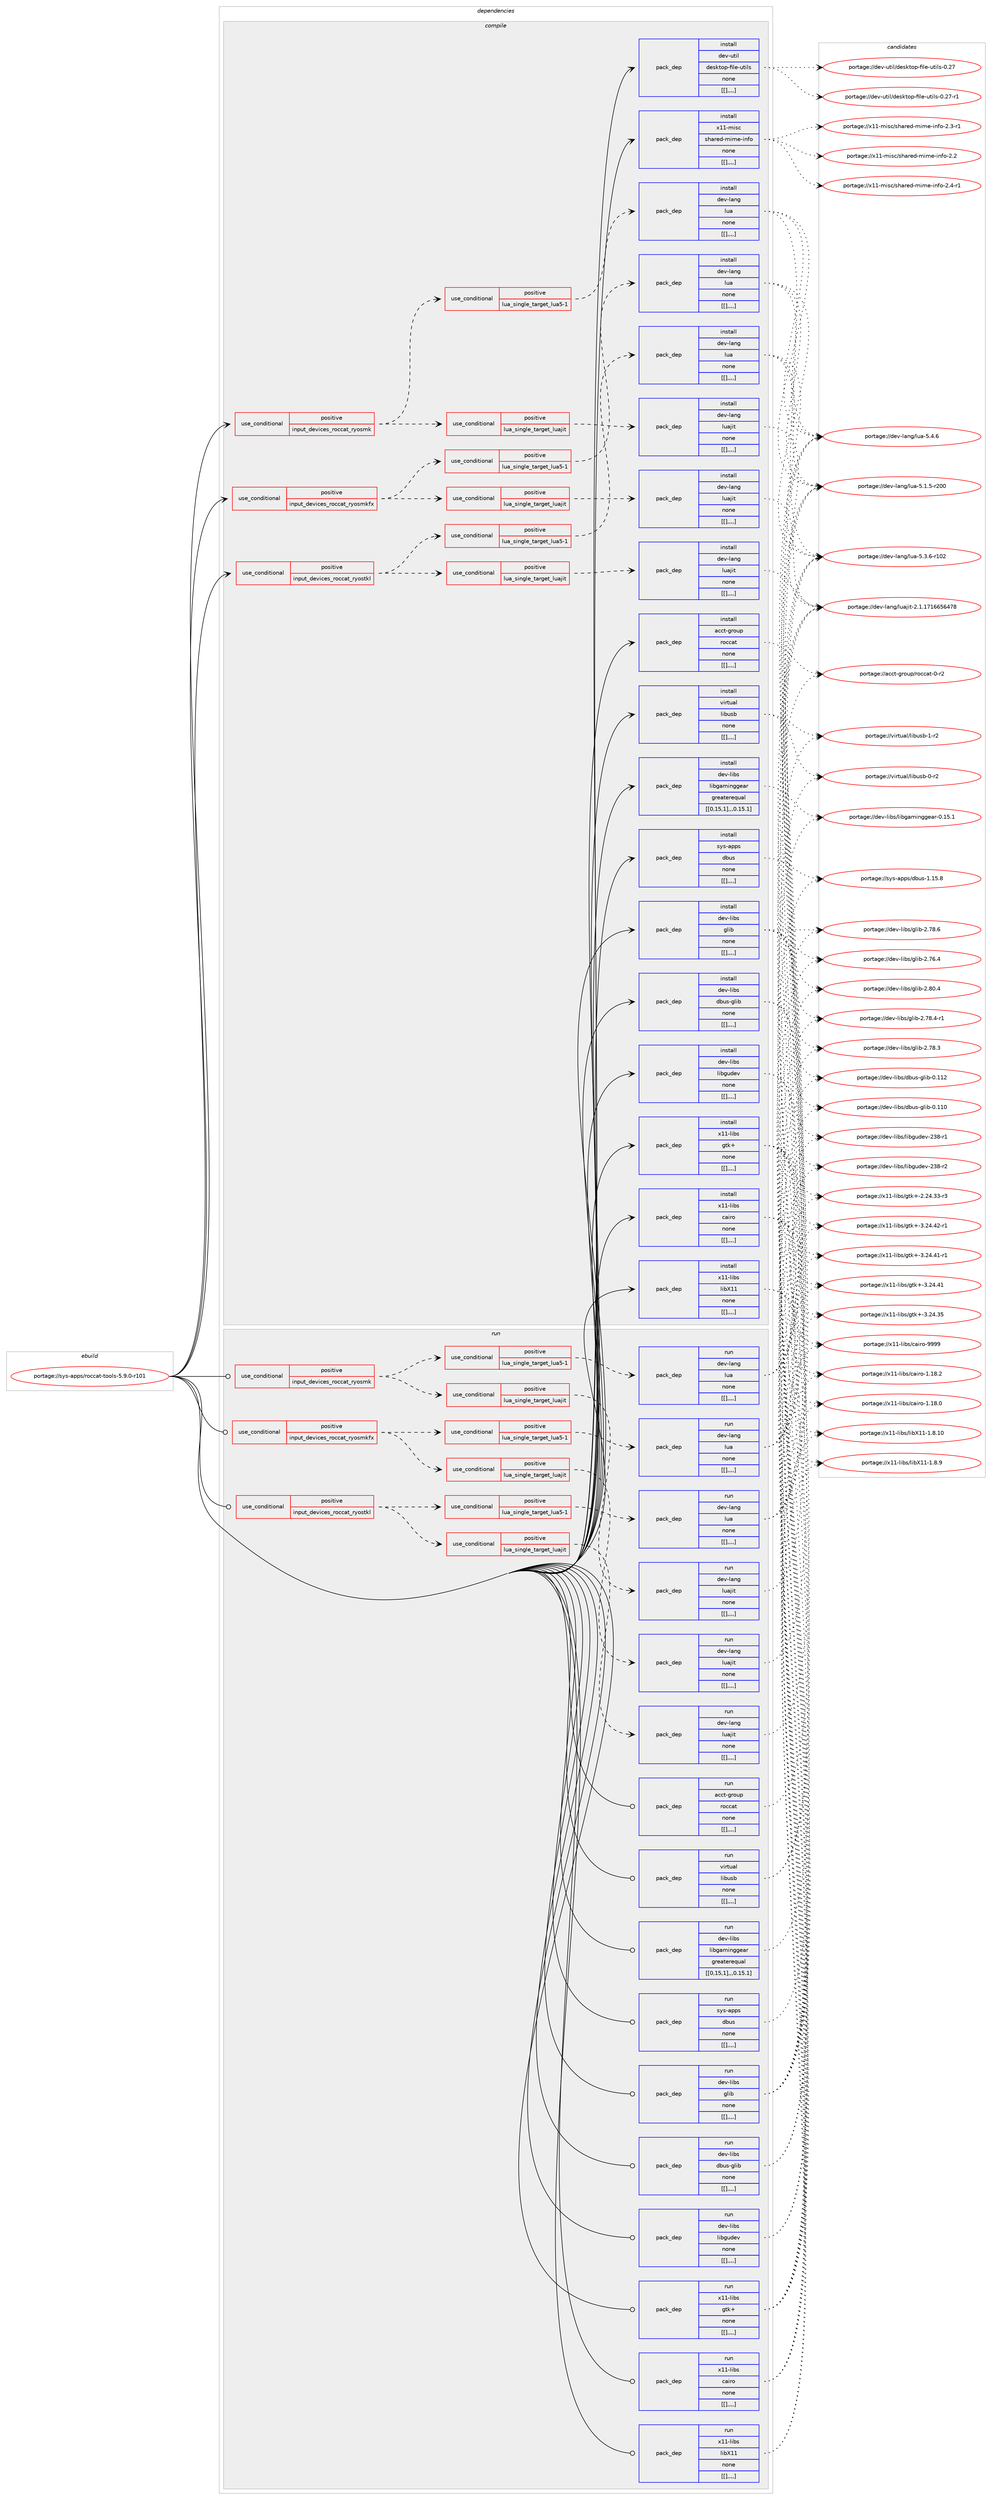 digraph prolog {

# *************
# Graph options
# *************

newrank=true;
concentrate=true;
compound=true;
graph [rankdir=LR,fontname=Helvetica,fontsize=10,ranksep=1.5];#, ranksep=2.5, nodesep=0.2];
edge  [arrowhead=vee];
node  [fontname=Helvetica,fontsize=10];

# **********
# The ebuild
# **********

subgraph cluster_leftcol {
color=gray;
label=<<i>ebuild</i>>;
id [label="portage://sys-apps/roccat-tools-5.9.0-r101", color=red, width=4, href="../sys-apps/roccat-tools-5.9.0-r101.svg"];
}

# ****************
# The dependencies
# ****************

subgraph cluster_midcol {
color=gray;
label=<<i>dependencies</i>>;
subgraph cluster_compile {
fillcolor="#eeeeee";
style=filled;
label=<<i>compile</i>>;
subgraph cond115812 {
dependency438999 [label=<<TABLE BORDER="0" CELLBORDER="1" CELLSPACING="0" CELLPADDING="4"><TR><TD ROWSPAN="3" CELLPADDING="10">use_conditional</TD></TR><TR><TD>positive</TD></TR><TR><TD>input_devices_roccat_ryosmk</TD></TR></TABLE>>, shape=none, color=red];
subgraph cond115813 {
dependency439000 [label=<<TABLE BORDER="0" CELLBORDER="1" CELLSPACING="0" CELLPADDING="4"><TR><TD ROWSPAN="3" CELLPADDING="10">use_conditional</TD></TR><TR><TD>positive</TD></TR><TR><TD>lua_single_target_luajit</TD></TR></TABLE>>, shape=none, color=red];
subgraph pack320130 {
dependency439001 [label=<<TABLE BORDER="0" CELLBORDER="1" CELLSPACING="0" CELLPADDING="4" WIDTH="220"><TR><TD ROWSPAN="6" CELLPADDING="30">pack_dep</TD></TR><TR><TD WIDTH="110">install</TD></TR><TR><TD>dev-lang</TD></TR><TR><TD>luajit</TD></TR><TR><TD>none</TD></TR><TR><TD>[[],,,,]</TD></TR></TABLE>>, shape=none, color=blue];
}
dependency439000:e -> dependency439001:w [weight=20,style="dashed",arrowhead="vee"];
}
dependency438999:e -> dependency439000:w [weight=20,style="dashed",arrowhead="vee"];
subgraph cond115814 {
dependency439002 [label=<<TABLE BORDER="0" CELLBORDER="1" CELLSPACING="0" CELLPADDING="4"><TR><TD ROWSPAN="3" CELLPADDING="10">use_conditional</TD></TR><TR><TD>positive</TD></TR><TR><TD>lua_single_target_lua5-1</TD></TR></TABLE>>, shape=none, color=red];
subgraph pack320131 {
dependency439003 [label=<<TABLE BORDER="0" CELLBORDER="1" CELLSPACING="0" CELLPADDING="4" WIDTH="220"><TR><TD ROWSPAN="6" CELLPADDING="30">pack_dep</TD></TR><TR><TD WIDTH="110">install</TD></TR><TR><TD>dev-lang</TD></TR><TR><TD>lua</TD></TR><TR><TD>none</TD></TR><TR><TD>[[],,,,]</TD></TR></TABLE>>, shape=none, color=blue];
}
dependency439002:e -> dependency439003:w [weight=20,style="dashed",arrowhead="vee"];
}
dependency438999:e -> dependency439002:w [weight=20,style="dashed",arrowhead="vee"];
}
id:e -> dependency438999:w [weight=20,style="solid",arrowhead="vee"];
subgraph cond115815 {
dependency439004 [label=<<TABLE BORDER="0" CELLBORDER="1" CELLSPACING="0" CELLPADDING="4"><TR><TD ROWSPAN="3" CELLPADDING="10">use_conditional</TD></TR><TR><TD>positive</TD></TR><TR><TD>input_devices_roccat_ryosmkfx</TD></TR></TABLE>>, shape=none, color=red];
subgraph cond115816 {
dependency439005 [label=<<TABLE BORDER="0" CELLBORDER="1" CELLSPACING="0" CELLPADDING="4"><TR><TD ROWSPAN="3" CELLPADDING="10">use_conditional</TD></TR><TR><TD>positive</TD></TR><TR><TD>lua_single_target_luajit</TD></TR></TABLE>>, shape=none, color=red];
subgraph pack320132 {
dependency439006 [label=<<TABLE BORDER="0" CELLBORDER="1" CELLSPACING="0" CELLPADDING="4" WIDTH="220"><TR><TD ROWSPAN="6" CELLPADDING="30">pack_dep</TD></TR><TR><TD WIDTH="110">install</TD></TR><TR><TD>dev-lang</TD></TR><TR><TD>luajit</TD></TR><TR><TD>none</TD></TR><TR><TD>[[],,,,]</TD></TR></TABLE>>, shape=none, color=blue];
}
dependency439005:e -> dependency439006:w [weight=20,style="dashed",arrowhead="vee"];
}
dependency439004:e -> dependency439005:w [weight=20,style="dashed",arrowhead="vee"];
subgraph cond115817 {
dependency439007 [label=<<TABLE BORDER="0" CELLBORDER="1" CELLSPACING="0" CELLPADDING="4"><TR><TD ROWSPAN="3" CELLPADDING="10">use_conditional</TD></TR><TR><TD>positive</TD></TR><TR><TD>lua_single_target_lua5-1</TD></TR></TABLE>>, shape=none, color=red];
subgraph pack320133 {
dependency439008 [label=<<TABLE BORDER="0" CELLBORDER="1" CELLSPACING="0" CELLPADDING="4" WIDTH="220"><TR><TD ROWSPAN="6" CELLPADDING="30">pack_dep</TD></TR><TR><TD WIDTH="110">install</TD></TR><TR><TD>dev-lang</TD></TR><TR><TD>lua</TD></TR><TR><TD>none</TD></TR><TR><TD>[[],,,,]</TD></TR></TABLE>>, shape=none, color=blue];
}
dependency439007:e -> dependency439008:w [weight=20,style="dashed",arrowhead="vee"];
}
dependency439004:e -> dependency439007:w [weight=20,style="dashed",arrowhead="vee"];
}
id:e -> dependency439004:w [weight=20,style="solid",arrowhead="vee"];
subgraph cond115818 {
dependency439009 [label=<<TABLE BORDER="0" CELLBORDER="1" CELLSPACING="0" CELLPADDING="4"><TR><TD ROWSPAN="3" CELLPADDING="10">use_conditional</TD></TR><TR><TD>positive</TD></TR><TR><TD>input_devices_roccat_ryostkl</TD></TR></TABLE>>, shape=none, color=red];
subgraph cond115819 {
dependency439010 [label=<<TABLE BORDER="0" CELLBORDER="1" CELLSPACING="0" CELLPADDING="4"><TR><TD ROWSPAN="3" CELLPADDING="10">use_conditional</TD></TR><TR><TD>positive</TD></TR><TR><TD>lua_single_target_luajit</TD></TR></TABLE>>, shape=none, color=red];
subgraph pack320134 {
dependency439011 [label=<<TABLE BORDER="0" CELLBORDER="1" CELLSPACING="0" CELLPADDING="4" WIDTH="220"><TR><TD ROWSPAN="6" CELLPADDING="30">pack_dep</TD></TR><TR><TD WIDTH="110">install</TD></TR><TR><TD>dev-lang</TD></TR><TR><TD>luajit</TD></TR><TR><TD>none</TD></TR><TR><TD>[[],,,,]</TD></TR></TABLE>>, shape=none, color=blue];
}
dependency439010:e -> dependency439011:w [weight=20,style="dashed",arrowhead="vee"];
}
dependency439009:e -> dependency439010:w [weight=20,style="dashed",arrowhead="vee"];
subgraph cond115820 {
dependency439012 [label=<<TABLE BORDER="0" CELLBORDER="1" CELLSPACING="0" CELLPADDING="4"><TR><TD ROWSPAN="3" CELLPADDING="10">use_conditional</TD></TR><TR><TD>positive</TD></TR><TR><TD>lua_single_target_lua5-1</TD></TR></TABLE>>, shape=none, color=red];
subgraph pack320135 {
dependency439013 [label=<<TABLE BORDER="0" CELLBORDER="1" CELLSPACING="0" CELLPADDING="4" WIDTH="220"><TR><TD ROWSPAN="6" CELLPADDING="30">pack_dep</TD></TR><TR><TD WIDTH="110">install</TD></TR><TR><TD>dev-lang</TD></TR><TR><TD>lua</TD></TR><TR><TD>none</TD></TR><TR><TD>[[],,,,]</TD></TR></TABLE>>, shape=none, color=blue];
}
dependency439012:e -> dependency439013:w [weight=20,style="dashed",arrowhead="vee"];
}
dependency439009:e -> dependency439012:w [weight=20,style="dashed",arrowhead="vee"];
}
id:e -> dependency439009:w [weight=20,style="solid",arrowhead="vee"];
subgraph pack320136 {
dependency439014 [label=<<TABLE BORDER="0" CELLBORDER="1" CELLSPACING="0" CELLPADDING="4" WIDTH="220"><TR><TD ROWSPAN="6" CELLPADDING="30">pack_dep</TD></TR><TR><TD WIDTH="110">install</TD></TR><TR><TD>acct-group</TD></TR><TR><TD>roccat</TD></TR><TR><TD>none</TD></TR><TR><TD>[[],,,,]</TD></TR></TABLE>>, shape=none, color=blue];
}
id:e -> dependency439014:w [weight=20,style="solid",arrowhead="vee"];
subgraph pack320137 {
dependency439015 [label=<<TABLE BORDER="0" CELLBORDER="1" CELLSPACING="0" CELLPADDING="4" WIDTH="220"><TR><TD ROWSPAN="6" CELLPADDING="30">pack_dep</TD></TR><TR><TD WIDTH="110">install</TD></TR><TR><TD>dev-libs</TD></TR><TR><TD>dbus-glib</TD></TR><TR><TD>none</TD></TR><TR><TD>[[],,,,]</TD></TR></TABLE>>, shape=none, color=blue];
}
id:e -> dependency439015:w [weight=20,style="solid",arrowhead="vee"];
subgraph pack320138 {
dependency439016 [label=<<TABLE BORDER="0" CELLBORDER="1" CELLSPACING="0" CELLPADDING="4" WIDTH="220"><TR><TD ROWSPAN="6" CELLPADDING="30">pack_dep</TD></TR><TR><TD WIDTH="110">install</TD></TR><TR><TD>dev-libs</TD></TR><TR><TD>glib</TD></TR><TR><TD>none</TD></TR><TR><TD>[[],,,,]</TD></TR></TABLE>>, shape=none, color=blue];
}
id:e -> dependency439016:w [weight=20,style="solid",arrowhead="vee"];
subgraph pack320139 {
dependency439017 [label=<<TABLE BORDER="0" CELLBORDER="1" CELLSPACING="0" CELLPADDING="4" WIDTH="220"><TR><TD ROWSPAN="6" CELLPADDING="30">pack_dep</TD></TR><TR><TD WIDTH="110">install</TD></TR><TR><TD>dev-libs</TD></TR><TR><TD>libgaminggear</TD></TR><TR><TD>greaterequal</TD></TR><TR><TD>[[0,15,1],,,0.15.1]</TD></TR></TABLE>>, shape=none, color=blue];
}
id:e -> dependency439017:w [weight=20,style="solid",arrowhead="vee"];
subgraph pack320140 {
dependency439018 [label=<<TABLE BORDER="0" CELLBORDER="1" CELLSPACING="0" CELLPADDING="4" WIDTH="220"><TR><TD ROWSPAN="6" CELLPADDING="30">pack_dep</TD></TR><TR><TD WIDTH="110">install</TD></TR><TR><TD>dev-libs</TD></TR><TR><TD>libgudev</TD></TR><TR><TD>none</TD></TR><TR><TD>[[],,,,]</TD></TR></TABLE>>, shape=none, color=blue];
}
id:e -> dependency439018:w [weight=20,style="solid",arrowhead="vee"];
subgraph pack320141 {
dependency439019 [label=<<TABLE BORDER="0" CELLBORDER="1" CELLSPACING="0" CELLPADDING="4" WIDTH="220"><TR><TD ROWSPAN="6" CELLPADDING="30">pack_dep</TD></TR><TR><TD WIDTH="110">install</TD></TR><TR><TD>dev-util</TD></TR><TR><TD>desktop-file-utils</TD></TR><TR><TD>none</TD></TR><TR><TD>[[],,,,]</TD></TR></TABLE>>, shape=none, color=blue];
}
id:e -> dependency439019:w [weight=20,style="solid",arrowhead="vee"];
subgraph pack320142 {
dependency439020 [label=<<TABLE BORDER="0" CELLBORDER="1" CELLSPACING="0" CELLPADDING="4" WIDTH="220"><TR><TD ROWSPAN="6" CELLPADDING="30">pack_dep</TD></TR><TR><TD WIDTH="110">install</TD></TR><TR><TD>sys-apps</TD></TR><TR><TD>dbus</TD></TR><TR><TD>none</TD></TR><TR><TD>[[],,,,]</TD></TR></TABLE>>, shape=none, color=blue];
}
id:e -> dependency439020:w [weight=20,style="solid",arrowhead="vee"];
subgraph pack320143 {
dependency439021 [label=<<TABLE BORDER="0" CELLBORDER="1" CELLSPACING="0" CELLPADDING="4" WIDTH="220"><TR><TD ROWSPAN="6" CELLPADDING="30">pack_dep</TD></TR><TR><TD WIDTH="110">install</TD></TR><TR><TD>virtual</TD></TR><TR><TD>libusb</TD></TR><TR><TD>none</TD></TR><TR><TD>[[],,,,]</TD></TR></TABLE>>, shape=none, color=blue];
}
id:e -> dependency439021:w [weight=20,style="solid",arrowhead="vee"];
subgraph pack320144 {
dependency439022 [label=<<TABLE BORDER="0" CELLBORDER="1" CELLSPACING="0" CELLPADDING="4" WIDTH="220"><TR><TD ROWSPAN="6" CELLPADDING="30">pack_dep</TD></TR><TR><TD WIDTH="110">install</TD></TR><TR><TD>x11-libs</TD></TR><TR><TD>cairo</TD></TR><TR><TD>none</TD></TR><TR><TD>[[],,,,]</TD></TR></TABLE>>, shape=none, color=blue];
}
id:e -> dependency439022:w [weight=20,style="solid",arrowhead="vee"];
subgraph pack320145 {
dependency439023 [label=<<TABLE BORDER="0" CELLBORDER="1" CELLSPACING="0" CELLPADDING="4" WIDTH="220"><TR><TD ROWSPAN="6" CELLPADDING="30">pack_dep</TD></TR><TR><TD WIDTH="110">install</TD></TR><TR><TD>x11-libs</TD></TR><TR><TD>gtk+</TD></TR><TR><TD>none</TD></TR><TR><TD>[[],,,,]</TD></TR></TABLE>>, shape=none, color=blue];
}
id:e -> dependency439023:w [weight=20,style="solid",arrowhead="vee"];
subgraph pack320146 {
dependency439024 [label=<<TABLE BORDER="0" CELLBORDER="1" CELLSPACING="0" CELLPADDING="4" WIDTH="220"><TR><TD ROWSPAN="6" CELLPADDING="30">pack_dep</TD></TR><TR><TD WIDTH="110">install</TD></TR><TR><TD>x11-libs</TD></TR><TR><TD>libX11</TD></TR><TR><TD>none</TD></TR><TR><TD>[[],,,,]</TD></TR></TABLE>>, shape=none, color=blue];
}
id:e -> dependency439024:w [weight=20,style="solid",arrowhead="vee"];
subgraph pack320147 {
dependency439025 [label=<<TABLE BORDER="0" CELLBORDER="1" CELLSPACING="0" CELLPADDING="4" WIDTH="220"><TR><TD ROWSPAN="6" CELLPADDING="30">pack_dep</TD></TR><TR><TD WIDTH="110">install</TD></TR><TR><TD>x11-misc</TD></TR><TR><TD>shared-mime-info</TD></TR><TR><TD>none</TD></TR><TR><TD>[[],,,,]</TD></TR></TABLE>>, shape=none, color=blue];
}
id:e -> dependency439025:w [weight=20,style="solid",arrowhead="vee"];
}
subgraph cluster_compileandrun {
fillcolor="#eeeeee";
style=filled;
label=<<i>compile and run</i>>;
}
subgraph cluster_run {
fillcolor="#eeeeee";
style=filled;
label=<<i>run</i>>;
subgraph cond115821 {
dependency439026 [label=<<TABLE BORDER="0" CELLBORDER="1" CELLSPACING="0" CELLPADDING="4"><TR><TD ROWSPAN="3" CELLPADDING="10">use_conditional</TD></TR><TR><TD>positive</TD></TR><TR><TD>input_devices_roccat_ryosmk</TD></TR></TABLE>>, shape=none, color=red];
subgraph cond115822 {
dependency439027 [label=<<TABLE BORDER="0" CELLBORDER="1" CELLSPACING="0" CELLPADDING="4"><TR><TD ROWSPAN="3" CELLPADDING="10">use_conditional</TD></TR><TR><TD>positive</TD></TR><TR><TD>lua_single_target_luajit</TD></TR></TABLE>>, shape=none, color=red];
subgraph pack320148 {
dependency439028 [label=<<TABLE BORDER="0" CELLBORDER="1" CELLSPACING="0" CELLPADDING="4" WIDTH="220"><TR><TD ROWSPAN="6" CELLPADDING="30">pack_dep</TD></TR><TR><TD WIDTH="110">run</TD></TR><TR><TD>dev-lang</TD></TR><TR><TD>luajit</TD></TR><TR><TD>none</TD></TR><TR><TD>[[],,,,]</TD></TR></TABLE>>, shape=none, color=blue];
}
dependency439027:e -> dependency439028:w [weight=20,style="dashed",arrowhead="vee"];
}
dependency439026:e -> dependency439027:w [weight=20,style="dashed",arrowhead="vee"];
subgraph cond115823 {
dependency439029 [label=<<TABLE BORDER="0" CELLBORDER="1" CELLSPACING="0" CELLPADDING="4"><TR><TD ROWSPAN="3" CELLPADDING="10">use_conditional</TD></TR><TR><TD>positive</TD></TR><TR><TD>lua_single_target_lua5-1</TD></TR></TABLE>>, shape=none, color=red];
subgraph pack320149 {
dependency439030 [label=<<TABLE BORDER="0" CELLBORDER="1" CELLSPACING="0" CELLPADDING="4" WIDTH="220"><TR><TD ROWSPAN="6" CELLPADDING="30">pack_dep</TD></TR><TR><TD WIDTH="110">run</TD></TR><TR><TD>dev-lang</TD></TR><TR><TD>lua</TD></TR><TR><TD>none</TD></TR><TR><TD>[[],,,,]</TD></TR></TABLE>>, shape=none, color=blue];
}
dependency439029:e -> dependency439030:w [weight=20,style="dashed",arrowhead="vee"];
}
dependency439026:e -> dependency439029:w [weight=20,style="dashed",arrowhead="vee"];
}
id:e -> dependency439026:w [weight=20,style="solid",arrowhead="odot"];
subgraph cond115824 {
dependency439031 [label=<<TABLE BORDER="0" CELLBORDER="1" CELLSPACING="0" CELLPADDING="4"><TR><TD ROWSPAN="3" CELLPADDING="10">use_conditional</TD></TR><TR><TD>positive</TD></TR><TR><TD>input_devices_roccat_ryosmkfx</TD></TR></TABLE>>, shape=none, color=red];
subgraph cond115825 {
dependency439032 [label=<<TABLE BORDER="0" CELLBORDER="1" CELLSPACING="0" CELLPADDING="4"><TR><TD ROWSPAN="3" CELLPADDING="10">use_conditional</TD></TR><TR><TD>positive</TD></TR><TR><TD>lua_single_target_luajit</TD></TR></TABLE>>, shape=none, color=red];
subgraph pack320150 {
dependency439033 [label=<<TABLE BORDER="0" CELLBORDER="1" CELLSPACING="0" CELLPADDING="4" WIDTH="220"><TR><TD ROWSPAN="6" CELLPADDING="30">pack_dep</TD></TR><TR><TD WIDTH="110">run</TD></TR><TR><TD>dev-lang</TD></TR><TR><TD>luajit</TD></TR><TR><TD>none</TD></TR><TR><TD>[[],,,,]</TD></TR></TABLE>>, shape=none, color=blue];
}
dependency439032:e -> dependency439033:w [weight=20,style="dashed",arrowhead="vee"];
}
dependency439031:e -> dependency439032:w [weight=20,style="dashed",arrowhead="vee"];
subgraph cond115826 {
dependency439034 [label=<<TABLE BORDER="0" CELLBORDER="1" CELLSPACING="0" CELLPADDING="4"><TR><TD ROWSPAN="3" CELLPADDING="10">use_conditional</TD></TR><TR><TD>positive</TD></TR><TR><TD>lua_single_target_lua5-1</TD></TR></TABLE>>, shape=none, color=red];
subgraph pack320151 {
dependency439035 [label=<<TABLE BORDER="0" CELLBORDER="1" CELLSPACING="0" CELLPADDING="4" WIDTH="220"><TR><TD ROWSPAN="6" CELLPADDING="30">pack_dep</TD></TR><TR><TD WIDTH="110">run</TD></TR><TR><TD>dev-lang</TD></TR><TR><TD>lua</TD></TR><TR><TD>none</TD></TR><TR><TD>[[],,,,]</TD></TR></TABLE>>, shape=none, color=blue];
}
dependency439034:e -> dependency439035:w [weight=20,style="dashed",arrowhead="vee"];
}
dependency439031:e -> dependency439034:w [weight=20,style="dashed",arrowhead="vee"];
}
id:e -> dependency439031:w [weight=20,style="solid",arrowhead="odot"];
subgraph cond115827 {
dependency439036 [label=<<TABLE BORDER="0" CELLBORDER="1" CELLSPACING="0" CELLPADDING="4"><TR><TD ROWSPAN="3" CELLPADDING="10">use_conditional</TD></TR><TR><TD>positive</TD></TR><TR><TD>input_devices_roccat_ryostkl</TD></TR></TABLE>>, shape=none, color=red];
subgraph cond115828 {
dependency439037 [label=<<TABLE BORDER="0" CELLBORDER="1" CELLSPACING="0" CELLPADDING="4"><TR><TD ROWSPAN="3" CELLPADDING="10">use_conditional</TD></TR><TR><TD>positive</TD></TR><TR><TD>lua_single_target_luajit</TD></TR></TABLE>>, shape=none, color=red];
subgraph pack320152 {
dependency439038 [label=<<TABLE BORDER="0" CELLBORDER="1" CELLSPACING="0" CELLPADDING="4" WIDTH="220"><TR><TD ROWSPAN="6" CELLPADDING="30">pack_dep</TD></TR><TR><TD WIDTH="110">run</TD></TR><TR><TD>dev-lang</TD></TR><TR><TD>luajit</TD></TR><TR><TD>none</TD></TR><TR><TD>[[],,,,]</TD></TR></TABLE>>, shape=none, color=blue];
}
dependency439037:e -> dependency439038:w [weight=20,style="dashed",arrowhead="vee"];
}
dependency439036:e -> dependency439037:w [weight=20,style="dashed",arrowhead="vee"];
subgraph cond115829 {
dependency439039 [label=<<TABLE BORDER="0" CELLBORDER="1" CELLSPACING="0" CELLPADDING="4"><TR><TD ROWSPAN="3" CELLPADDING="10">use_conditional</TD></TR><TR><TD>positive</TD></TR><TR><TD>lua_single_target_lua5-1</TD></TR></TABLE>>, shape=none, color=red];
subgraph pack320153 {
dependency439040 [label=<<TABLE BORDER="0" CELLBORDER="1" CELLSPACING="0" CELLPADDING="4" WIDTH="220"><TR><TD ROWSPAN="6" CELLPADDING="30">pack_dep</TD></TR><TR><TD WIDTH="110">run</TD></TR><TR><TD>dev-lang</TD></TR><TR><TD>lua</TD></TR><TR><TD>none</TD></TR><TR><TD>[[],,,,]</TD></TR></TABLE>>, shape=none, color=blue];
}
dependency439039:e -> dependency439040:w [weight=20,style="dashed",arrowhead="vee"];
}
dependency439036:e -> dependency439039:w [weight=20,style="dashed",arrowhead="vee"];
}
id:e -> dependency439036:w [weight=20,style="solid",arrowhead="odot"];
subgraph pack320154 {
dependency439041 [label=<<TABLE BORDER="0" CELLBORDER="1" CELLSPACING="0" CELLPADDING="4" WIDTH="220"><TR><TD ROWSPAN="6" CELLPADDING="30">pack_dep</TD></TR><TR><TD WIDTH="110">run</TD></TR><TR><TD>acct-group</TD></TR><TR><TD>roccat</TD></TR><TR><TD>none</TD></TR><TR><TD>[[],,,,]</TD></TR></TABLE>>, shape=none, color=blue];
}
id:e -> dependency439041:w [weight=20,style="solid",arrowhead="odot"];
subgraph pack320155 {
dependency439042 [label=<<TABLE BORDER="0" CELLBORDER="1" CELLSPACING="0" CELLPADDING="4" WIDTH="220"><TR><TD ROWSPAN="6" CELLPADDING="30">pack_dep</TD></TR><TR><TD WIDTH="110">run</TD></TR><TR><TD>dev-libs</TD></TR><TR><TD>dbus-glib</TD></TR><TR><TD>none</TD></TR><TR><TD>[[],,,,]</TD></TR></TABLE>>, shape=none, color=blue];
}
id:e -> dependency439042:w [weight=20,style="solid",arrowhead="odot"];
subgraph pack320156 {
dependency439043 [label=<<TABLE BORDER="0" CELLBORDER="1" CELLSPACING="0" CELLPADDING="4" WIDTH="220"><TR><TD ROWSPAN="6" CELLPADDING="30">pack_dep</TD></TR><TR><TD WIDTH="110">run</TD></TR><TR><TD>dev-libs</TD></TR><TR><TD>glib</TD></TR><TR><TD>none</TD></TR><TR><TD>[[],,,,]</TD></TR></TABLE>>, shape=none, color=blue];
}
id:e -> dependency439043:w [weight=20,style="solid",arrowhead="odot"];
subgraph pack320157 {
dependency439044 [label=<<TABLE BORDER="0" CELLBORDER="1" CELLSPACING="0" CELLPADDING="4" WIDTH="220"><TR><TD ROWSPAN="6" CELLPADDING="30">pack_dep</TD></TR><TR><TD WIDTH="110">run</TD></TR><TR><TD>dev-libs</TD></TR><TR><TD>libgaminggear</TD></TR><TR><TD>greaterequal</TD></TR><TR><TD>[[0,15,1],,,0.15.1]</TD></TR></TABLE>>, shape=none, color=blue];
}
id:e -> dependency439044:w [weight=20,style="solid",arrowhead="odot"];
subgraph pack320158 {
dependency439045 [label=<<TABLE BORDER="0" CELLBORDER="1" CELLSPACING="0" CELLPADDING="4" WIDTH="220"><TR><TD ROWSPAN="6" CELLPADDING="30">pack_dep</TD></TR><TR><TD WIDTH="110">run</TD></TR><TR><TD>dev-libs</TD></TR><TR><TD>libgudev</TD></TR><TR><TD>none</TD></TR><TR><TD>[[],,,,]</TD></TR></TABLE>>, shape=none, color=blue];
}
id:e -> dependency439045:w [weight=20,style="solid",arrowhead="odot"];
subgraph pack320159 {
dependency439046 [label=<<TABLE BORDER="0" CELLBORDER="1" CELLSPACING="0" CELLPADDING="4" WIDTH="220"><TR><TD ROWSPAN="6" CELLPADDING="30">pack_dep</TD></TR><TR><TD WIDTH="110">run</TD></TR><TR><TD>sys-apps</TD></TR><TR><TD>dbus</TD></TR><TR><TD>none</TD></TR><TR><TD>[[],,,,]</TD></TR></TABLE>>, shape=none, color=blue];
}
id:e -> dependency439046:w [weight=20,style="solid",arrowhead="odot"];
subgraph pack320160 {
dependency439047 [label=<<TABLE BORDER="0" CELLBORDER="1" CELLSPACING="0" CELLPADDING="4" WIDTH="220"><TR><TD ROWSPAN="6" CELLPADDING="30">pack_dep</TD></TR><TR><TD WIDTH="110">run</TD></TR><TR><TD>virtual</TD></TR><TR><TD>libusb</TD></TR><TR><TD>none</TD></TR><TR><TD>[[],,,,]</TD></TR></TABLE>>, shape=none, color=blue];
}
id:e -> dependency439047:w [weight=20,style="solid",arrowhead="odot"];
subgraph pack320161 {
dependency439048 [label=<<TABLE BORDER="0" CELLBORDER="1" CELLSPACING="0" CELLPADDING="4" WIDTH="220"><TR><TD ROWSPAN="6" CELLPADDING="30">pack_dep</TD></TR><TR><TD WIDTH="110">run</TD></TR><TR><TD>x11-libs</TD></TR><TR><TD>cairo</TD></TR><TR><TD>none</TD></TR><TR><TD>[[],,,,]</TD></TR></TABLE>>, shape=none, color=blue];
}
id:e -> dependency439048:w [weight=20,style="solid",arrowhead="odot"];
subgraph pack320162 {
dependency439049 [label=<<TABLE BORDER="0" CELLBORDER="1" CELLSPACING="0" CELLPADDING="4" WIDTH="220"><TR><TD ROWSPAN="6" CELLPADDING="30">pack_dep</TD></TR><TR><TD WIDTH="110">run</TD></TR><TR><TD>x11-libs</TD></TR><TR><TD>gtk+</TD></TR><TR><TD>none</TD></TR><TR><TD>[[],,,,]</TD></TR></TABLE>>, shape=none, color=blue];
}
id:e -> dependency439049:w [weight=20,style="solid",arrowhead="odot"];
subgraph pack320163 {
dependency439050 [label=<<TABLE BORDER="0" CELLBORDER="1" CELLSPACING="0" CELLPADDING="4" WIDTH="220"><TR><TD ROWSPAN="6" CELLPADDING="30">pack_dep</TD></TR><TR><TD WIDTH="110">run</TD></TR><TR><TD>x11-libs</TD></TR><TR><TD>libX11</TD></TR><TR><TD>none</TD></TR><TR><TD>[[],,,,]</TD></TR></TABLE>>, shape=none, color=blue];
}
id:e -> dependency439050:w [weight=20,style="solid",arrowhead="odot"];
}
}

# **************
# The candidates
# **************

subgraph cluster_choices {
rank=same;
color=gray;
label=<<i>candidates</i>>;

subgraph choice320130 {
color=black;
nodesep=1;
choice10010111845108971101034710811797106105116455046494649554954545354525556 [label="portage://dev-lang/luajit-2.1.1716656478", color=red, width=4,href="../dev-lang/luajit-2.1.1716656478.svg"];
dependency439001:e -> choice10010111845108971101034710811797106105116455046494649554954545354525556:w [style=dotted,weight="100"];
}
subgraph choice320131 {
color=black;
nodesep=1;
choice10010111845108971101034710811797455346524654 [label="portage://dev-lang/lua-5.4.6", color=red, width=4,href="../dev-lang/lua-5.4.6.svg"];
choice1001011184510897110103471081179745534651465445114494850 [label="portage://dev-lang/lua-5.3.6-r102", color=red, width=4,href="../dev-lang/lua-5.3.6-r102.svg"];
choice1001011184510897110103471081179745534649465345114504848 [label="portage://dev-lang/lua-5.1.5-r200", color=red, width=4,href="../dev-lang/lua-5.1.5-r200.svg"];
dependency439003:e -> choice10010111845108971101034710811797455346524654:w [style=dotted,weight="100"];
dependency439003:e -> choice1001011184510897110103471081179745534651465445114494850:w [style=dotted,weight="100"];
dependency439003:e -> choice1001011184510897110103471081179745534649465345114504848:w [style=dotted,weight="100"];
}
subgraph choice320132 {
color=black;
nodesep=1;
choice10010111845108971101034710811797106105116455046494649554954545354525556 [label="portage://dev-lang/luajit-2.1.1716656478", color=red, width=4,href="../dev-lang/luajit-2.1.1716656478.svg"];
dependency439006:e -> choice10010111845108971101034710811797106105116455046494649554954545354525556:w [style=dotted,weight="100"];
}
subgraph choice320133 {
color=black;
nodesep=1;
choice10010111845108971101034710811797455346524654 [label="portage://dev-lang/lua-5.4.6", color=red, width=4,href="../dev-lang/lua-5.4.6.svg"];
choice1001011184510897110103471081179745534651465445114494850 [label="portage://dev-lang/lua-5.3.6-r102", color=red, width=4,href="../dev-lang/lua-5.3.6-r102.svg"];
choice1001011184510897110103471081179745534649465345114504848 [label="portage://dev-lang/lua-5.1.5-r200", color=red, width=4,href="../dev-lang/lua-5.1.5-r200.svg"];
dependency439008:e -> choice10010111845108971101034710811797455346524654:w [style=dotted,weight="100"];
dependency439008:e -> choice1001011184510897110103471081179745534651465445114494850:w [style=dotted,weight="100"];
dependency439008:e -> choice1001011184510897110103471081179745534649465345114504848:w [style=dotted,weight="100"];
}
subgraph choice320134 {
color=black;
nodesep=1;
choice10010111845108971101034710811797106105116455046494649554954545354525556 [label="portage://dev-lang/luajit-2.1.1716656478", color=red, width=4,href="../dev-lang/luajit-2.1.1716656478.svg"];
dependency439011:e -> choice10010111845108971101034710811797106105116455046494649554954545354525556:w [style=dotted,weight="100"];
}
subgraph choice320135 {
color=black;
nodesep=1;
choice10010111845108971101034710811797455346524654 [label="portage://dev-lang/lua-5.4.6", color=red, width=4,href="../dev-lang/lua-5.4.6.svg"];
choice1001011184510897110103471081179745534651465445114494850 [label="portage://dev-lang/lua-5.3.6-r102", color=red, width=4,href="../dev-lang/lua-5.3.6-r102.svg"];
choice1001011184510897110103471081179745534649465345114504848 [label="portage://dev-lang/lua-5.1.5-r200", color=red, width=4,href="../dev-lang/lua-5.1.5-r200.svg"];
dependency439013:e -> choice10010111845108971101034710811797455346524654:w [style=dotted,weight="100"];
dependency439013:e -> choice1001011184510897110103471081179745534651465445114494850:w [style=dotted,weight="100"];
dependency439013:e -> choice1001011184510897110103471081179745534649465345114504848:w [style=dotted,weight="100"];
}
subgraph choice320136 {
color=black;
nodesep=1;
choice979999116451031141111171124711411199999711645484511450 [label="portage://acct-group/roccat-0-r2", color=red, width=4,href="../acct-group/roccat-0-r2.svg"];
dependency439014:e -> choice979999116451031141111171124711411199999711645484511450:w [style=dotted,weight="100"];
}
subgraph choice320137 {
color=black;
nodesep=1;
choice100101118451081059811547100981171154510310810598454846494950 [label="portage://dev-libs/dbus-glib-0.112", color=red, width=4,href="../dev-libs/dbus-glib-0.112.svg"];
choice100101118451081059811547100981171154510310810598454846494948 [label="portage://dev-libs/dbus-glib-0.110", color=red, width=4,href="../dev-libs/dbus-glib-0.110.svg"];
dependency439015:e -> choice100101118451081059811547100981171154510310810598454846494950:w [style=dotted,weight="100"];
dependency439015:e -> choice100101118451081059811547100981171154510310810598454846494948:w [style=dotted,weight="100"];
}
subgraph choice320138 {
color=black;
nodesep=1;
choice1001011184510810598115471031081059845504656484652 [label="portage://dev-libs/glib-2.80.4", color=red, width=4,href="../dev-libs/glib-2.80.4.svg"];
choice1001011184510810598115471031081059845504655564654 [label="portage://dev-libs/glib-2.78.6", color=red, width=4,href="../dev-libs/glib-2.78.6.svg"];
choice10010111845108105981154710310810598455046555646524511449 [label="portage://dev-libs/glib-2.78.4-r1", color=red, width=4,href="../dev-libs/glib-2.78.4-r1.svg"];
choice1001011184510810598115471031081059845504655564651 [label="portage://dev-libs/glib-2.78.3", color=red, width=4,href="../dev-libs/glib-2.78.3.svg"];
choice1001011184510810598115471031081059845504655544652 [label="portage://dev-libs/glib-2.76.4", color=red, width=4,href="../dev-libs/glib-2.76.4.svg"];
dependency439016:e -> choice1001011184510810598115471031081059845504656484652:w [style=dotted,weight="100"];
dependency439016:e -> choice1001011184510810598115471031081059845504655564654:w [style=dotted,weight="100"];
dependency439016:e -> choice10010111845108105981154710310810598455046555646524511449:w [style=dotted,weight="100"];
dependency439016:e -> choice1001011184510810598115471031081059845504655564651:w [style=dotted,weight="100"];
dependency439016:e -> choice1001011184510810598115471031081059845504655544652:w [style=dotted,weight="100"];
}
subgraph choice320139 {
color=black;
nodesep=1;
choice10010111845108105981154710810598103971091051101031031019711445484649534649 [label="portage://dev-libs/libgaminggear-0.15.1", color=red, width=4,href="../dev-libs/libgaminggear-0.15.1.svg"];
dependency439017:e -> choice10010111845108105981154710810598103971091051101031031019711445484649534649:w [style=dotted,weight="100"];
}
subgraph choice320140 {
color=black;
nodesep=1;
choice10010111845108105981154710810598103117100101118455051564511450 [label="portage://dev-libs/libgudev-238-r2", color=red, width=4,href="../dev-libs/libgudev-238-r2.svg"];
choice10010111845108105981154710810598103117100101118455051564511449 [label="portage://dev-libs/libgudev-238-r1", color=red, width=4,href="../dev-libs/libgudev-238-r1.svg"];
dependency439018:e -> choice10010111845108105981154710810598103117100101118455051564511450:w [style=dotted,weight="100"];
dependency439018:e -> choice10010111845108105981154710810598103117100101118455051564511449:w [style=dotted,weight="100"];
}
subgraph choice320141 {
color=black;
nodesep=1;
choice1001011184511711610510847100101115107116111112451021051081014511711610510811545484650554511449 [label="portage://dev-util/desktop-file-utils-0.27-r1", color=red, width=4,href="../dev-util/desktop-file-utils-0.27-r1.svg"];
choice100101118451171161051084710010111510711611111245102105108101451171161051081154548465055 [label="portage://dev-util/desktop-file-utils-0.27", color=red, width=4,href="../dev-util/desktop-file-utils-0.27.svg"];
dependency439019:e -> choice1001011184511711610510847100101115107116111112451021051081014511711610510811545484650554511449:w [style=dotted,weight="100"];
dependency439019:e -> choice100101118451171161051084710010111510711611111245102105108101451171161051081154548465055:w [style=dotted,weight="100"];
}
subgraph choice320142 {
color=black;
nodesep=1;
choice1151211154597112112115471009811711545494649534656 [label="portage://sys-apps/dbus-1.15.8", color=red, width=4,href="../sys-apps/dbus-1.15.8.svg"];
dependency439020:e -> choice1151211154597112112115471009811711545494649534656:w [style=dotted,weight="100"];
}
subgraph choice320143 {
color=black;
nodesep=1;
choice1181051141161179710847108105981171159845494511450 [label="portage://virtual/libusb-1-r2", color=red, width=4,href="../virtual/libusb-1-r2.svg"];
choice1181051141161179710847108105981171159845484511450 [label="portage://virtual/libusb-0-r2", color=red, width=4,href="../virtual/libusb-0-r2.svg"];
dependency439021:e -> choice1181051141161179710847108105981171159845494511450:w [style=dotted,weight="100"];
dependency439021:e -> choice1181051141161179710847108105981171159845484511450:w [style=dotted,weight="100"];
}
subgraph choice320144 {
color=black;
nodesep=1;
choice120494945108105981154799971051141114557575757 [label="portage://x11-libs/cairo-9999", color=red, width=4,href="../x11-libs/cairo-9999.svg"];
choice1204949451081059811547999710511411145494649564650 [label="portage://x11-libs/cairo-1.18.2", color=red, width=4,href="../x11-libs/cairo-1.18.2.svg"];
choice1204949451081059811547999710511411145494649564648 [label="portage://x11-libs/cairo-1.18.0", color=red, width=4,href="../x11-libs/cairo-1.18.0.svg"];
dependency439022:e -> choice120494945108105981154799971051141114557575757:w [style=dotted,weight="100"];
dependency439022:e -> choice1204949451081059811547999710511411145494649564650:w [style=dotted,weight="100"];
dependency439022:e -> choice1204949451081059811547999710511411145494649564648:w [style=dotted,weight="100"];
}
subgraph choice320145 {
color=black;
nodesep=1;
choice12049494510810598115471031161074345514650524652504511449 [label="portage://x11-libs/gtk+-3.24.42-r1", color=red, width=4,href="../x11-libs/gtk+-3.24.42-r1.svg"];
choice12049494510810598115471031161074345514650524652494511449 [label="portage://x11-libs/gtk+-3.24.41-r1", color=red, width=4,href="../x11-libs/gtk+-3.24.41-r1.svg"];
choice1204949451081059811547103116107434551465052465249 [label="portage://x11-libs/gtk+-3.24.41", color=red, width=4,href="../x11-libs/gtk+-3.24.41.svg"];
choice1204949451081059811547103116107434551465052465153 [label="portage://x11-libs/gtk+-3.24.35", color=red, width=4,href="../x11-libs/gtk+-3.24.35.svg"];
choice12049494510810598115471031161074345504650524651514511451 [label="portage://x11-libs/gtk+-2.24.33-r3", color=red, width=4,href="../x11-libs/gtk+-2.24.33-r3.svg"];
dependency439023:e -> choice12049494510810598115471031161074345514650524652504511449:w [style=dotted,weight="100"];
dependency439023:e -> choice12049494510810598115471031161074345514650524652494511449:w [style=dotted,weight="100"];
dependency439023:e -> choice1204949451081059811547103116107434551465052465249:w [style=dotted,weight="100"];
dependency439023:e -> choice1204949451081059811547103116107434551465052465153:w [style=dotted,weight="100"];
dependency439023:e -> choice12049494510810598115471031161074345504650524651514511451:w [style=dotted,weight="100"];
}
subgraph choice320146 {
color=black;
nodesep=1;
choice12049494510810598115471081059888494945494656464948 [label="portage://x11-libs/libX11-1.8.10", color=red, width=4,href="../x11-libs/libX11-1.8.10.svg"];
choice120494945108105981154710810598884949454946564657 [label="portage://x11-libs/libX11-1.8.9", color=red, width=4,href="../x11-libs/libX11-1.8.9.svg"];
dependency439024:e -> choice12049494510810598115471081059888494945494656464948:w [style=dotted,weight="100"];
dependency439024:e -> choice120494945108105981154710810598884949454946564657:w [style=dotted,weight="100"];
}
subgraph choice320147 {
color=black;
nodesep=1;
choice1204949451091051159947115104971141011004510910510910145105110102111455046524511449 [label="portage://x11-misc/shared-mime-info-2.4-r1", color=red, width=4,href="../x11-misc/shared-mime-info-2.4-r1.svg"];
choice1204949451091051159947115104971141011004510910510910145105110102111455046514511449 [label="portage://x11-misc/shared-mime-info-2.3-r1", color=red, width=4,href="../x11-misc/shared-mime-info-2.3-r1.svg"];
choice120494945109105115994711510497114101100451091051091014510511010211145504650 [label="portage://x11-misc/shared-mime-info-2.2", color=red, width=4,href="../x11-misc/shared-mime-info-2.2.svg"];
dependency439025:e -> choice1204949451091051159947115104971141011004510910510910145105110102111455046524511449:w [style=dotted,weight="100"];
dependency439025:e -> choice1204949451091051159947115104971141011004510910510910145105110102111455046514511449:w [style=dotted,weight="100"];
dependency439025:e -> choice120494945109105115994711510497114101100451091051091014510511010211145504650:w [style=dotted,weight="100"];
}
subgraph choice320148 {
color=black;
nodesep=1;
choice10010111845108971101034710811797106105116455046494649554954545354525556 [label="portage://dev-lang/luajit-2.1.1716656478", color=red, width=4,href="../dev-lang/luajit-2.1.1716656478.svg"];
dependency439028:e -> choice10010111845108971101034710811797106105116455046494649554954545354525556:w [style=dotted,weight="100"];
}
subgraph choice320149 {
color=black;
nodesep=1;
choice10010111845108971101034710811797455346524654 [label="portage://dev-lang/lua-5.4.6", color=red, width=4,href="../dev-lang/lua-5.4.6.svg"];
choice1001011184510897110103471081179745534651465445114494850 [label="portage://dev-lang/lua-5.3.6-r102", color=red, width=4,href="../dev-lang/lua-5.3.6-r102.svg"];
choice1001011184510897110103471081179745534649465345114504848 [label="portage://dev-lang/lua-5.1.5-r200", color=red, width=4,href="../dev-lang/lua-5.1.5-r200.svg"];
dependency439030:e -> choice10010111845108971101034710811797455346524654:w [style=dotted,weight="100"];
dependency439030:e -> choice1001011184510897110103471081179745534651465445114494850:w [style=dotted,weight="100"];
dependency439030:e -> choice1001011184510897110103471081179745534649465345114504848:w [style=dotted,weight="100"];
}
subgraph choice320150 {
color=black;
nodesep=1;
choice10010111845108971101034710811797106105116455046494649554954545354525556 [label="portage://dev-lang/luajit-2.1.1716656478", color=red, width=4,href="../dev-lang/luajit-2.1.1716656478.svg"];
dependency439033:e -> choice10010111845108971101034710811797106105116455046494649554954545354525556:w [style=dotted,weight="100"];
}
subgraph choice320151 {
color=black;
nodesep=1;
choice10010111845108971101034710811797455346524654 [label="portage://dev-lang/lua-5.4.6", color=red, width=4,href="../dev-lang/lua-5.4.6.svg"];
choice1001011184510897110103471081179745534651465445114494850 [label="portage://dev-lang/lua-5.3.6-r102", color=red, width=4,href="../dev-lang/lua-5.3.6-r102.svg"];
choice1001011184510897110103471081179745534649465345114504848 [label="portage://dev-lang/lua-5.1.5-r200", color=red, width=4,href="../dev-lang/lua-5.1.5-r200.svg"];
dependency439035:e -> choice10010111845108971101034710811797455346524654:w [style=dotted,weight="100"];
dependency439035:e -> choice1001011184510897110103471081179745534651465445114494850:w [style=dotted,weight="100"];
dependency439035:e -> choice1001011184510897110103471081179745534649465345114504848:w [style=dotted,weight="100"];
}
subgraph choice320152 {
color=black;
nodesep=1;
choice10010111845108971101034710811797106105116455046494649554954545354525556 [label="portage://dev-lang/luajit-2.1.1716656478", color=red, width=4,href="../dev-lang/luajit-2.1.1716656478.svg"];
dependency439038:e -> choice10010111845108971101034710811797106105116455046494649554954545354525556:w [style=dotted,weight="100"];
}
subgraph choice320153 {
color=black;
nodesep=1;
choice10010111845108971101034710811797455346524654 [label="portage://dev-lang/lua-5.4.6", color=red, width=4,href="../dev-lang/lua-5.4.6.svg"];
choice1001011184510897110103471081179745534651465445114494850 [label="portage://dev-lang/lua-5.3.6-r102", color=red, width=4,href="../dev-lang/lua-5.3.6-r102.svg"];
choice1001011184510897110103471081179745534649465345114504848 [label="portage://dev-lang/lua-5.1.5-r200", color=red, width=4,href="../dev-lang/lua-5.1.5-r200.svg"];
dependency439040:e -> choice10010111845108971101034710811797455346524654:w [style=dotted,weight="100"];
dependency439040:e -> choice1001011184510897110103471081179745534651465445114494850:w [style=dotted,weight="100"];
dependency439040:e -> choice1001011184510897110103471081179745534649465345114504848:w [style=dotted,weight="100"];
}
subgraph choice320154 {
color=black;
nodesep=1;
choice979999116451031141111171124711411199999711645484511450 [label="portage://acct-group/roccat-0-r2", color=red, width=4,href="../acct-group/roccat-0-r2.svg"];
dependency439041:e -> choice979999116451031141111171124711411199999711645484511450:w [style=dotted,weight="100"];
}
subgraph choice320155 {
color=black;
nodesep=1;
choice100101118451081059811547100981171154510310810598454846494950 [label="portage://dev-libs/dbus-glib-0.112", color=red, width=4,href="../dev-libs/dbus-glib-0.112.svg"];
choice100101118451081059811547100981171154510310810598454846494948 [label="portage://dev-libs/dbus-glib-0.110", color=red, width=4,href="../dev-libs/dbus-glib-0.110.svg"];
dependency439042:e -> choice100101118451081059811547100981171154510310810598454846494950:w [style=dotted,weight="100"];
dependency439042:e -> choice100101118451081059811547100981171154510310810598454846494948:w [style=dotted,weight="100"];
}
subgraph choice320156 {
color=black;
nodesep=1;
choice1001011184510810598115471031081059845504656484652 [label="portage://dev-libs/glib-2.80.4", color=red, width=4,href="../dev-libs/glib-2.80.4.svg"];
choice1001011184510810598115471031081059845504655564654 [label="portage://dev-libs/glib-2.78.6", color=red, width=4,href="../dev-libs/glib-2.78.6.svg"];
choice10010111845108105981154710310810598455046555646524511449 [label="portage://dev-libs/glib-2.78.4-r1", color=red, width=4,href="../dev-libs/glib-2.78.4-r1.svg"];
choice1001011184510810598115471031081059845504655564651 [label="portage://dev-libs/glib-2.78.3", color=red, width=4,href="../dev-libs/glib-2.78.3.svg"];
choice1001011184510810598115471031081059845504655544652 [label="portage://dev-libs/glib-2.76.4", color=red, width=4,href="../dev-libs/glib-2.76.4.svg"];
dependency439043:e -> choice1001011184510810598115471031081059845504656484652:w [style=dotted,weight="100"];
dependency439043:e -> choice1001011184510810598115471031081059845504655564654:w [style=dotted,weight="100"];
dependency439043:e -> choice10010111845108105981154710310810598455046555646524511449:w [style=dotted,weight="100"];
dependency439043:e -> choice1001011184510810598115471031081059845504655564651:w [style=dotted,weight="100"];
dependency439043:e -> choice1001011184510810598115471031081059845504655544652:w [style=dotted,weight="100"];
}
subgraph choice320157 {
color=black;
nodesep=1;
choice10010111845108105981154710810598103971091051101031031019711445484649534649 [label="portage://dev-libs/libgaminggear-0.15.1", color=red, width=4,href="../dev-libs/libgaminggear-0.15.1.svg"];
dependency439044:e -> choice10010111845108105981154710810598103971091051101031031019711445484649534649:w [style=dotted,weight="100"];
}
subgraph choice320158 {
color=black;
nodesep=1;
choice10010111845108105981154710810598103117100101118455051564511450 [label="portage://dev-libs/libgudev-238-r2", color=red, width=4,href="../dev-libs/libgudev-238-r2.svg"];
choice10010111845108105981154710810598103117100101118455051564511449 [label="portage://dev-libs/libgudev-238-r1", color=red, width=4,href="../dev-libs/libgudev-238-r1.svg"];
dependency439045:e -> choice10010111845108105981154710810598103117100101118455051564511450:w [style=dotted,weight="100"];
dependency439045:e -> choice10010111845108105981154710810598103117100101118455051564511449:w [style=dotted,weight="100"];
}
subgraph choice320159 {
color=black;
nodesep=1;
choice1151211154597112112115471009811711545494649534656 [label="portage://sys-apps/dbus-1.15.8", color=red, width=4,href="../sys-apps/dbus-1.15.8.svg"];
dependency439046:e -> choice1151211154597112112115471009811711545494649534656:w [style=dotted,weight="100"];
}
subgraph choice320160 {
color=black;
nodesep=1;
choice1181051141161179710847108105981171159845494511450 [label="portage://virtual/libusb-1-r2", color=red, width=4,href="../virtual/libusb-1-r2.svg"];
choice1181051141161179710847108105981171159845484511450 [label="portage://virtual/libusb-0-r2", color=red, width=4,href="../virtual/libusb-0-r2.svg"];
dependency439047:e -> choice1181051141161179710847108105981171159845494511450:w [style=dotted,weight="100"];
dependency439047:e -> choice1181051141161179710847108105981171159845484511450:w [style=dotted,weight="100"];
}
subgraph choice320161 {
color=black;
nodesep=1;
choice120494945108105981154799971051141114557575757 [label="portage://x11-libs/cairo-9999", color=red, width=4,href="../x11-libs/cairo-9999.svg"];
choice1204949451081059811547999710511411145494649564650 [label="portage://x11-libs/cairo-1.18.2", color=red, width=4,href="../x11-libs/cairo-1.18.2.svg"];
choice1204949451081059811547999710511411145494649564648 [label="portage://x11-libs/cairo-1.18.0", color=red, width=4,href="../x11-libs/cairo-1.18.0.svg"];
dependency439048:e -> choice120494945108105981154799971051141114557575757:w [style=dotted,weight="100"];
dependency439048:e -> choice1204949451081059811547999710511411145494649564650:w [style=dotted,weight="100"];
dependency439048:e -> choice1204949451081059811547999710511411145494649564648:w [style=dotted,weight="100"];
}
subgraph choice320162 {
color=black;
nodesep=1;
choice12049494510810598115471031161074345514650524652504511449 [label="portage://x11-libs/gtk+-3.24.42-r1", color=red, width=4,href="../x11-libs/gtk+-3.24.42-r1.svg"];
choice12049494510810598115471031161074345514650524652494511449 [label="portage://x11-libs/gtk+-3.24.41-r1", color=red, width=4,href="../x11-libs/gtk+-3.24.41-r1.svg"];
choice1204949451081059811547103116107434551465052465249 [label="portage://x11-libs/gtk+-3.24.41", color=red, width=4,href="../x11-libs/gtk+-3.24.41.svg"];
choice1204949451081059811547103116107434551465052465153 [label="portage://x11-libs/gtk+-3.24.35", color=red, width=4,href="../x11-libs/gtk+-3.24.35.svg"];
choice12049494510810598115471031161074345504650524651514511451 [label="portage://x11-libs/gtk+-2.24.33-r3", color=red, width=4,href="../x11-libs/gtk+-2.24.33-r3.svg"];
dependency439049:e -> choice12049494510810598115471031161074345514650524652504511449:w [style=dotted,weight="100"];
dependency439049:e -> choice12049494510810598115471031161074345514650524652494511449:w [style=dotted,weight="100"];
dependency439049:e -> choice1204949451081059811547103116107434551465052465249:w [style=dotted,weight="100"];
dependency439049:e -> choice1204949451081059811547103116107434551465052465153:w [style=dotted,weight="100"];
dependency439049:e -> choice12049494510810598115471031161074345504650524651514511451:w [style=dotted,weight="100"];
}
subgraph choice320163 {
color=black;
nodesep=1;
choice12049494510810598115471081059888494945494656464948 [label="portage://x11-libs/libX11-1.8.10", color=red, width=4,href="../x11-libs/libX11-1.8.10.svg"];
choice120494945108105981154710810598884949454946564657 [label="portage://x11-libs/libX11-1.8.9", color=red, width=4,href="../x11-libs/libX11-1.8.9.svg"];
dependency439050:e -> choice12049494510810598115471081059888494945494656464948:w [style=dotted,weight="100"];
dependency439050:e -> choice120494945108105981154710810598884949454946564657:w [style=dotted,weight="100"];
}
}

}
